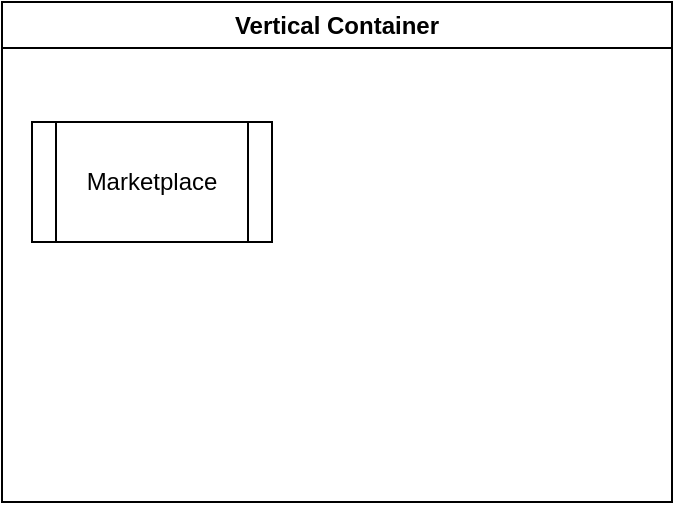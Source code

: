 <mxfile>
    <diagram id="owHJSVEGFl45Q3MHtism" name="Page-1">
        <mxGraphModel dx="867" dy="601" grid="1" gridSize="10" guides="1" tooltips="1" connect="1" arrows="1" fold="1" page="1" pageScale="1" pageWidth="850" pageHeight="1100" math="0" shadow="0">
            <root>
                <mxCell id="0"/>
                <mxCell id="1" parent="0"/>
                <mxCell id="8" value="Vertical Container" style="swimlane;whiteSpace=wrap;html=1;" vertex="1" parent="1">
                    <mxGeometry x="225" y="130" width="335" height="250" as="geometry"/>
                </mxCell>
                <mxCell id="7" value="Marketplace" style="shape=process;whiteSpace=wrap;html=1;backgroundOutline=1;" vertex="1" parent="8">
                    <mxGeometry x="15" y="60" width="120" height="60" as="geometry"/>
                </mxCell>
            </root>
        </mxGraphModel>
    </diagram>
</mxfile>